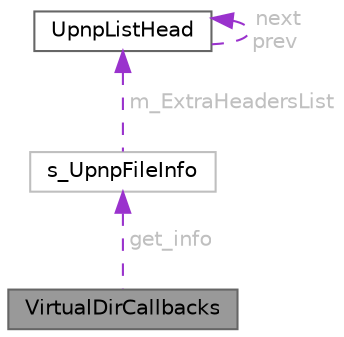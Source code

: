 digraph "VirtualDirCallbacks"
{
 // LATEX_PDF_SIZE
  bgcolor="transparent";
  edge [fontname=Helvetica,fontsize=10,labelfontname=Helvetica,labelfontsize=10];
  node [fontname=Helvetica,fontsize=10,shape=box,height=0.2,width=0.4];
  Node1 [id="Node000001",label="VirtualDirCallbacks",height=0.2,width=0.4,color="gray40", fillcolor="grey60", style="filled", fontcolor="black",tooltip=" "];
  Node2 -> Node1 [id="edge1_Node000001_Node000002",dir="back",color="darkorchid3",style="dashed",tooltip=" ",label=" get_info",fontcolor="grey" ];
  Node2 [id="Node000002",label="s_UpnpFileInfo",height=0.2,width=0.4,color="grey75", fillcolor="white", style="filled",URL="$structs__UpnpFileInfo.html",tooltip=" "];
  Node3 -> Node2 [id="edge2_Node000002_Node000003",dir="back",color="darkorchid3",style="dashed",tooltip=" ",label=" m_ExtraHeadersList",fontcolor="grey" ];
  Node3 [id="Node000003",label="UpnpListHead",height=0.2,width=0.4,color="gray40", fillcolor="white", style="filled",URL="$structUpnpListHead.html",tooltip=" "];
  Node3 -> Node3 [id="edge3_Node000003_Node000003",dir="back",color="darkorchid3",style="dashed",tooltip=" ",label=" next\nprev",fontcolor="grey" ];
}
